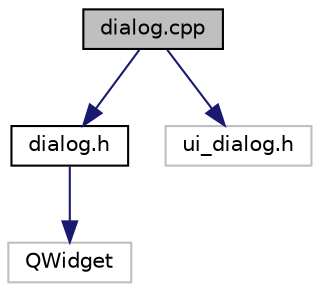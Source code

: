 digraph "dialog.cpp"
{
 // LATEX_PDF_SIZE
  edge [fontname="Helvetica",fontsize="10",labelfontname="Helvetica",labelfontsize="10"];
  node [fontname="Helvetica",fontsize="10",shape=record];
  Node1 [label="dialog.cpp",height=0.2,width=0.4,color="black", fillcolor="grey75", style="filled", fontcolor="black",tooltip=" "];
  Node1 -> Node2 [color="midnightblue",fontsize="10",style="solid"];
  Node2 [label="dialog.h",height=0.2,width=0.4,color="black", fillcolor="white", style="filled",URL="$dialog_8h.html",tooltip=" "];
  Node2 -> Node3 [color="midnightblue",fontsize="10",style="solid"];
  Node3 [label="QWidget",height=0.2,width=0.4,color="grey75", fillcolor="white", style="filled",tooltip=" "];
  Node1 -> Node4 [color="midnightblue",fontsize="10",style="solid"];
  Node4 [label="ui_dialog.h",height=0.2,width=0.4,color="grey75", fillcolor="white", style="filled",tooltip=" "];
}
